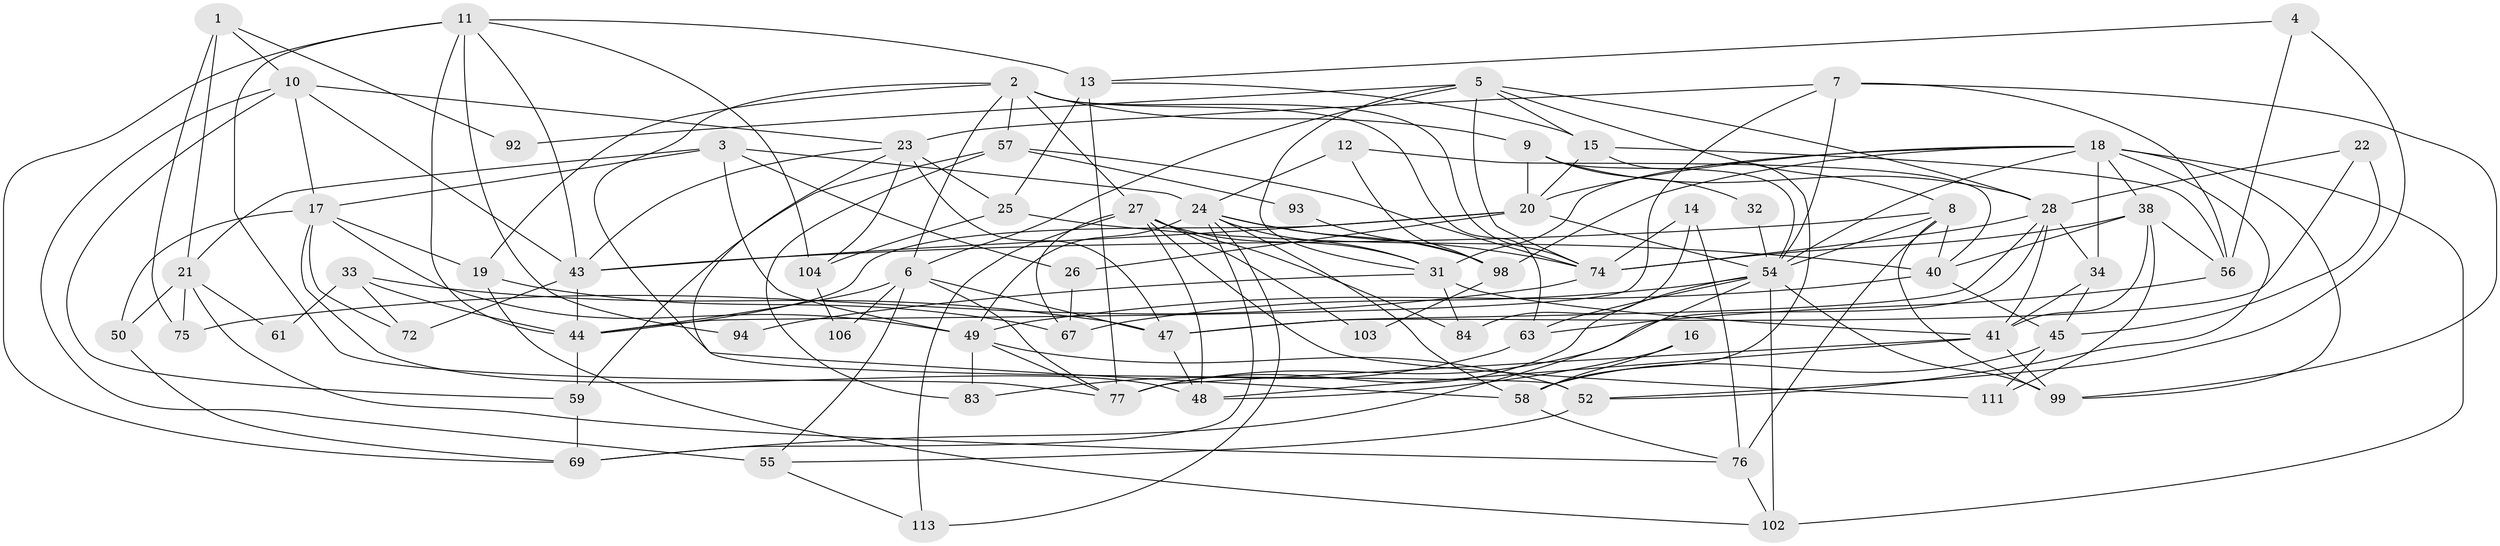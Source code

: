 // original degree distribution, {2: 0.12389380530973451, 7: 0.035398230088495575, 4: 0.30973451327433627, 3: 0.25663716814159293, 5: 0.19469026548672566, 6: 0.061946902654867256, 9: 0.008849557522123894, 8: 0.008849557522123894}
// Generated by graph-tools (version 1.1) at 2025/41/03/06/25 10:41:57]
// undirected, 71 vertices, 177 edges
graph export_dot {
graph [start="1"]
  node [color=gray90,style=filled];
  1 [super="+42"];
  2 [super="+62"];
  3 [super="+86"];
  4;
  5 [super="+51"];
  6 [super="+29"];
  7 [super="+65"];
  8 [super="+90"];
  9;
  10 [super="+71"];
  11 [super="+30"];
  12 [super="+87"];
  13 [super="+53"];
  14;
  15;
  16;
  17 [super="+96"];
  18 [super="+46"];
  19 [super="+36"];
  20 [super="+37"];
  21 [super="+60"];
  22;
  23 [super="+95"];
  24 [super="+39"];
  25;
  26;
  27 [super="+81"];
  28 [super="+35"];
  31 [super="+110"];
  32;
  33 [super="+97"];
  34;
  38 [super="+101"];
  40;
  41 [super="+66"];
  43 [super="+78"];
  44 [super="+100"];
  45 [super="+64"];
  47 [super="+82"];
  48 [super="+73"];
  49 [super="+70"];
  50;
  52 [super="+91"];
  54 [super="+105"];
  55;
  56 [super="+68"];
  57 [super="+85"];
  58 [super="+79"];
  59;
  61;
  63 [super="+112"];
  67;
  69 [super="+108"];
  72;
  74 [super="+80"];
  75;
  76 [super="+89"];
  77 [super="+88"];
  83;
  84 [super="+109"];
  92;
  93;
  94;
  98;
  99 [super="+107"];
  102;
  103;
  104;
  106;
  111;
  113;
  1 -- 21;
  1 -- 10;
  1 -- 75;
  1 -- 92;
  2 -- 9;
  2 -- 27;
  2 -- 57;
  2 -- 6;
  2 -- 52;
  2 -- 74;
  2 -- 63;
  2 -- 19;
  3 -- 17;
  3 -- 26;
  3 -- 49 [weight=2];
  3 -- 21;
  3 -- 24;
  4 -- 13;
  4 -- 52;
  4 -- 56;
  5 -- 6;
  5 -- 74 [weight=2];
  5 -- 28;
  5 -- 92;
  5 -- 15;
  5 -- 31;
  5 -- 8;
  6 -- 77;
  6 -- 44;
  6 -- 47;
  6 -- 55;
  6 -- 106;
  7 -- 54;
  7 -- 99;
  7 -- 56;
  7 -- 23;
  7 -- 44;
  8 -- 43;
  8 -- 99;
  8 -- 54;
  8 -- 40;
  8 -- 76;
  9 -- 20;
  9 -- 28;
  9 -- 32;
  9 -- 54;
  10 -- 17;
  10 -- 55;
  10 -- 59;
  10 -- 23;
  10 -- 43;
  11 -- 43;
  11 -- 94;
  11 -- 69;
  11 -- 104;
  11 -- 44;
  11 -- 13;
  11 -- 77;
  12 -- 24;
  12 -- 40;
  12 -- 98;
  13 -- 25;
  13 -- 15;
  13 -- 77;
  14 -- 74;
  14 -- 76;
  14 -- 84;
  15 -- 58;
  15 -- 20;
  15 -- 56;
  16 -- 58;
  16 -- 48;
  17 -- 50;
  17 -- 72;
  17 -- 19;
  17 -- 49;
  17 -- 48;
  18 -- 34;
  18 -- 38;
  18 -- 98;
  18 -- 52;
  18 -- 99;
  18 -- 20;
  18 -- 54;
  18 -- 102;
  18 -- 31;
  19 -- 102;
  19 -- 67;
  20 -- 44;
  20 -- 26;
  20 -- 54;
  20 -- 43;
  21 -- 61;
  21 -- 50;
  21 -- 75;
  21 -- 76;
  22 -- 47;
  22 -- 45;
  22 -- 28;
  23 -- 104;
  23 -- 25;
  23 -- 43;
  23 -- 47;
  23 -- 58;
  24 -- 69;
  24 -- 74;
  24 -- 58;
  24 -- 98;
  24 -- 113;
  24 -- 49;
  24 -- 31;
  25 -- 40;
  25 -- 104;
  26 -- 67;
  27 -- 67;
  27 -- 103;
  27 -- 111;
  27 -- 48;
  27 -- 113;
  27 -- 84;
  27 -- 31;
  28 -- 47;
  28 -- 34;
  28 -- 77;
  28 -- 41;
  28 -- 74;
  31 -- 94;
  31 -- 41;
  31 -- 84;
  32 -- 54;
  33 -- 47 [weight=2];
  33 -- 61 [weight=2];
  33 -- 44;
  33 -- 72;
  34 -- 45;
  34 -- 41;
  38 -- 40;
  38 -- 74;
  38 -- 56;
  38 -- 111;
  38 -- 41;
  40 -- 45;
  40 -- 49;
  41 -- 77;
  41 -- 99;
  41 -- 48;
  43 -- 72;
  43 -- 44;
  44 -- 59;
  45 -- 111;
  45 -- 58;
  47 -- 48;
  49 -- 83;
  49 -- 52;
  49 -- 77;
  50 -- 69;
  52 -- 55 [weight=2];
  54 -- 63;
  54 -- 67;
  54 -- 102;
  54 -- 99;
  54 -- 69;
  54 -- 77;
  55 -- 113;
  56 -- 63;
  57 -- 59;
  57 -- 93;
  57 -- 83;
  57 -- 74;
  58 -- 76;
  59 -- 69;
  63 -- 83;
  74 -- 75;
  76 -- 102;
  93 -- 98;
  98 -- 103;
  104 -- 106;
}
